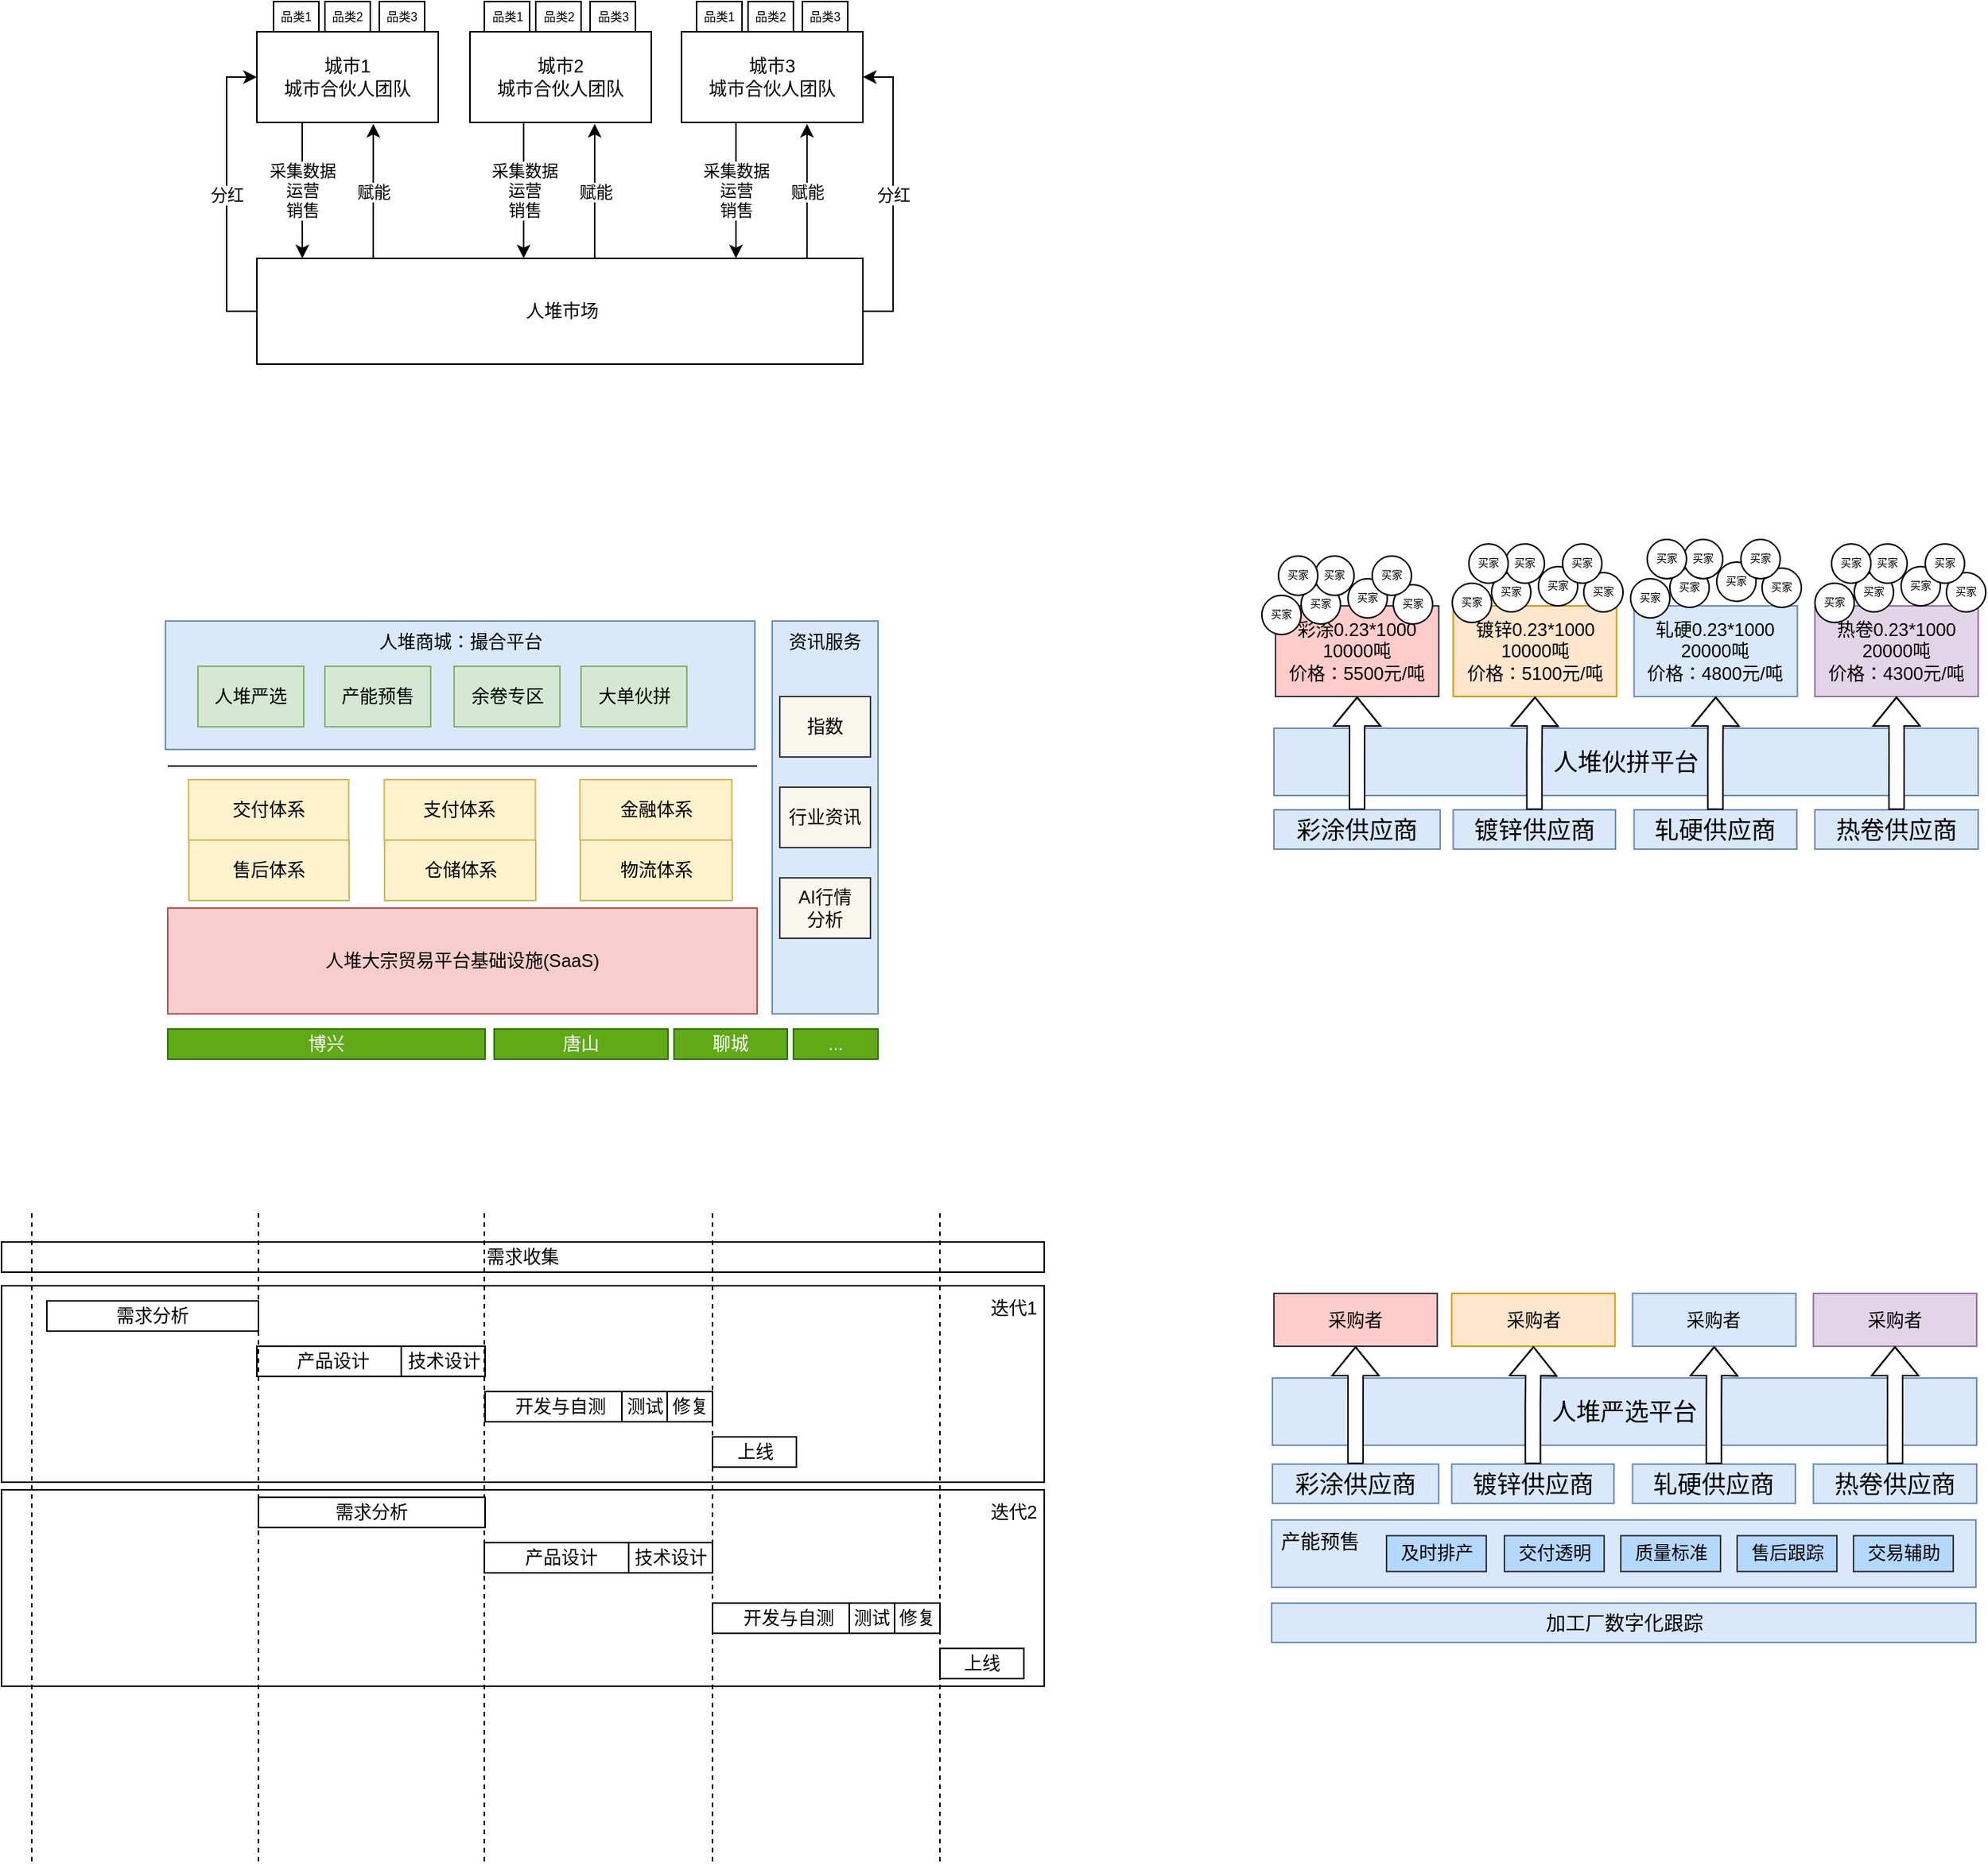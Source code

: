 <mxfile version="22.1.4" type="github">
  <diagram name="第 1 页" id="o3PVMyQYU3f04DB7Cl9n">
    <mxGraphModel dx="586" dy="386" grid="0" gridSize="10" guides="1" tooltips="1" connect="1" arrows="1" fold="1" page="1" pageScale="1" pageWidth="827" pageHeight="1169" math="0" shadow="0">
      <root>
        <mxCell id="0" />
        <mxCell id="1" parent="0" />
        <mxCell id="vTWUh_w_JrEUObplxuor-55" value="" style="group" parent="1" vertex="1" connectable="0">
          <mxGeometry x="30" y="1055" width="700" height="130" as="geometry" />
        </mxCell>
        <mxCell id="vTWUh_w_JrEUObplxuor-56" value="" style="rounded=0;whiteSpace=wrap;html=1;shadow=0;" parent="vTWUh_w_JrEUObplxuor-55" vertex="1">
          <mxGeometry width="690" height="130" as="geometry" />
        </mxCell>
        <mxCell id="vTWUh_w_JrEUObplxuor-57" value="迭代2" style="text;html=1;strokeColor=none;fillColor=none;align=center;verticalAlign=middle;whiteSpace=wrap;rounded=0;" parent="vTWUh_w_JrEUObplxuor-55" vertex="1">
          <mxGeometry x="640" width="60" height="30" as="geometry" />
        </mxCell>
        <mxCell id="vTWUh_w_JrEUObplxuor-50" value="" style="group" parent="1" vertex="1" connectable="0">
          <mxGeometry x="30" y="920" width="700" height="130" as="geometry" />
        </mxCell>
        <mxCell id="vTWUh_w_JrEUObplxuor-48" value="" style="rounded=0;whiteSpace=wrap;html=1;shadow=0;" parent="vTWUh_w_JrEUObplxuor-50" vertex="1">
          <mxGeometry width="690" height="130" as="geometry" />
        </mxCell>
        <mxCell id="vTWUh_w_JrEUObplxuor-49" value="迭代1" style="text;html=1;strokeColor=none;fillColor=none;align=center;verticalAlign=middle;whiteSpace=wrap;rounded=0;" parent="vTWUh_w_JrEUObplxuor-50" vertex="1">
          <mxGeometry x="640" width="60" height="30" as="geometry" />
        </mxCell>
        <mxCell id="vTWUh_w_JrEUObplxuor-17" value="人堆商城：撮合平台" style="rounded=0;whiteSpace=wrap;html=1;verticalAlign=top;fillColor=#dae8fc;strokeColor=#6c8ebf;" parent="1" vertex="1">
          <mxGeometry x="138.5" y="480" width="390" height="85" as="geometry" />
        </mxCell>
        <mxCell id="vW-7oB2XDiz9553LDADk-12" value="分红" style="edgeStyle=orthogonalEdgeStyle;rounded=0;orthogonalLoop=1;jettySize=auto;html=1;exitX=1;exitY=0.5;exitDx=0;exitDy=0;entryX=1;entryY=0.5;entryDx=0;entryDy=0;" parent="1" source="vW-7oB2XDiz9553LDADk-1" target="vW-7oB2XDiz9553LDADk-4" edge="1">
          <mxGeometry relative="1" as="geometry" />
        </mxCell>
        <mxCell id="vW-7oB2XDiz9553LDADk-13" value="分红" style="edgeStyle=orthogonalEdgeStyle;rounded=0;orthogonalLoop=1;jettySize=auto;html=1;exitX=0;exitY=0.5;exitDx=0;exitDy=0;entryX=0;entryY=0.5;entryDx=0;entryDy=0;" parent="1" source="vW-7oB2XDiz9553LDADk-1" target="vW-7oB2XDiz9553LDADk-2" edge="1">
          <mxGeometry relative="1" as="geometry" />
        </mxCell>
        <mxCell id="vW-7oB2XDiz9553LDADk-1" value="&amp;nbsp;人堆市场" style="rounded=0;whiteSpace=wrap;html=1;" parent="1" vertex="1">
          <mxGeometry x="199" y="240" width="401" height="70" as="geometry" />
        </mxCell>
        <mxCell id="vW-7oB2XDiz9553LDADk-2" value="城市1&lt;br&gt;城市合伙人团队" style="rounded=0;whiteSpace=wrap;html=1;" parent="1" vertex="1">
          <mxGeometry x="199" y="90" width="120" height="60" as="geometry" />
        </mxCell>
        <mxCell id="vW-7oB2XDiz9553LDADk-3" value="城市2&lt;br&gt;城市合伙人团队" style="rounded=0;whiteSpace=wrap;html=1;" parent="1" vertex="1">
          <mxGeometry x="340" y="90" width="120" height="60" as="geometry" />
        </mxCell>
        <mxCell id="vW-7oB2XDiz9553LDADk-4" value="城市3&lt;br&gt;城市合伙人团队" style="rounded=0;whiteSpace=wrap;html=1;" parent="1" vertex="1">
          <mxGeometry x="480" y="90" width="120" height="60" as="geometry" />
        </mxCell>
        <mxCell id="vW-7oB2XDiz9553LDADk-5" value="采集数据&lt;br&gt;运营&lt;br&gt;销售" style="edgeStyle=orthogonalEdgeStyle;rounded=0;orthogonalLoop=1;jettySize=auto;html=1;exitX=0.25;exitY=1;exitDx=0;exitDy=0;entryX=0.075;entryY=0;entryDx=0;entryDy=0;entryPerimeter=0;" parent="1" source="vW-7oB2XDiz9553LDADk-2" target="vW-7oB2XDiz9553LDADk-1" edge="1">
          <mxGeometry relative="1" as="geometry" />
        </mxCell>
        <mxCell id="vW-7oB2XDiz9553LDADk-7" value="赋能" style="edgeStyle=orthogonalEdgeStyle;rounded=0;orthogonalLoop=1;jettySize=auto;html=1;exitX=0.192;exitY=0;exitDx=0;exitDy=0;entryX=0.642;entryY=1.017;entryDx=0;entryDy=0;entryPerimeter=0;exitPerimeter=0;" parent="1" source="vW-7oB2XDiz9553LDADk-1" target="vW-7oB2XDiz9553LDADk-2" edge="1">
          <mxGeometry relative="1" as="geometry" />
        </mxCell>
        <mxCell id="vW-7oB2XDiz9553LDADk-8" value="赋能" style="edgeStyle=orthogonalEdgeStyle;rounded=0;orthogonalLoop=1;jettySize=auto;html=1;exitX=0.192;exitY=0;exitDx=0;exitDy=0;entryX=0.642;entryY=1.017;entryDx=0;entryDy=0;entryPerimeter=0;exitPerimeter=0;" parent="1" edge="1">
          <mxGeometry relative="1" as="geometry">
            <mxPoint x="422.5" y="240" as="sourcePoint" />
            <mxPoint x="422.5" y="151" as="targetPoint" />
          </mxGeometry>
        </mxCell>
        <mxCell id="vW-7oB2XDiz9553LDADk-9" value="采集数据&lt;br&gt;运营&lt;br&gt;销售" style="edgeStyle=orthogonalEdgeStyle;rounded=0;orthogonalLoop=1;jettySize=auto;html=1;exitX=0.25;exitY=1;exitDx=0;exitDy=0;entryX=0.075;entryY=0;entryDx=0;entryDy=0;entryPerimeter=0;" parent="1" edge="1">
          <mxGeometry relative="1" as="geometry">
            <mxPoint x="375.5" y="150" as="sourcePoint" />
            <mxPoint x="375.5" y="240" as="targetPoint" />
          </mxGeometry>
        </mxCell>
        <mxCell id="vW-7oB2XDiz9553LDADk-10" value="赋能" style="edgeStyle=orthogonalEdgeStyle;rounded=0;orthogonalLoop=1;jettySize=auto;html=1;exitX=0.192;exitY=0;exitDx=0;exitDy=0;entryX=0.642;entryY=1.017;entryDx=0;entryDy=0;entryPerimeter=0;exitPerimeter=0;" parent="1" edge="1">
          <mxGeometry relative="1" as="geometry">
            <mxPoint x="563" y="240" as="sourcePoint" />
            <mxPoint x="563" y="151" as="targetPoint" />
          </mxGeometry>
        </mxCell>
        <mxCell id="vW-7oB2XDiz9553LDADk-11" value="采集数据&lt;br&gt;运营&lt;br&gt;销售" style="edgeStyle=orthogonalEdgeStyle;rounded=0;orthogonalLoop=1;jettySize=auto;html=1;exitX=0.25;exitY=1;exitDx=0;exitDy=0;entryX=0.075;entryY=0;entryDx=0;entryDy=0;entryPerimeter=0;" parent="1" edge="1">
          <mxGeometry relative="1" as="geometry">
            <mxPoint x="516" y="150" as="sourcePoint" />
            <mxPoint x="516" y="240" as="targetPoint" />
          </mxGeometry>
        </mxCell>
        <mxCell id="vW-7oB2XDiz9553LDADk-14" value="品类1" style="rounded=0;whiteSpace=wrap;html=1;fontSize=8;" parent="1" vertex="1">
          <mxGeometry x="210" y="70" width="30" height="20" as="geometry" />
        </mxCell>
        <mxCell id="vW-7oB2XDiz9553LDADk-15" value="品类2" style="rounded=0;whiteSpace=wrap;html=1;fontSize=8;" parent="1" vertex="1">
          <mxGeometry x="244" y="70" width="30" height="20" as="geometry" />
        </mxCell>
        <mxCell id="vW-7oB2XDiz9553LDADk-16" value="品类3" style="rounded=0;whiteSpace=wrap;html=1;fontSize=8;" parent="1" vertex="1">
          <mxGeometry x="280" y="70" width="30" height="20" as="geometry" />
        </mxCell>
        <mxCell id="vW-7oB2XDiz9553LDADk-17" value="品类1" style="rounded=0;whiteSpace=wrap;html=1;fontSize=8;" parent="1" vertex="1">
          <mxGeometry x="349.5" y="70" width="30" height="20" as="geometry" />
        </mxCell>
        <mxCell id="vW-7oB2XDiz9553LDADk-18" value="品类2" style="rounded=0;whiteSpace=wrap;html=1;fontSize=8;" parent="1" vertex="1">
          <mxGeometry x="383.5" y="70" width="30" height="20" as="geometry" />
        </mxCell>
        <mxCell id="vW-7oB2XDiz9553LDADk-19" value="品类3" style="rounded=0;whiteSpace=wrap;html=1;fontSize=8;" parent="1" vertex="1">
          <mxGeometry x="419.5" y="70" width="30" height="20" as="geometry" />
        </mxCell>
        <mxCell id="vW-7oB2XDiz9553LDADk-20" value="品类1" style="rounded=0;whiteSpace=wrap;html=1;fontSize=8;" parent="1" vertex="1">
          <mxGeometry x="490" y="70" width="30" height="20" as="geometry" />
        </mxCell>
        <mxCell id="vW-7oB2XDiz9553LDADk-21" value="品类2" style="rounded=0;whiteSpace=wrap;html=1;fontSize=8;" parent="1" vertex="1">
          <mxGeometry x="524" y="70" width="30" height="20" as="geometry" />
        </mxCell>
        <mxCell id="vW-7oB2XDiz9553LDADk-22" value="品类3" style="rounded=0;whiteSpace=wrap;html=1;fontSize=8;" parent="1" vertex="1">
          <mxGeometry x="560" y="70" width="30" height="20" as="geometry" />
        </mxCell>
        <mxCell id="vTWUh_w_JrEUObplxuor-2" value="人堆大宗贸易平台基础设施(SaaS)" style="rounded=0;whiteSpace=wrap;html=1;fillColor=#f8cecc;strokeColor=#b85450;" parent="1" vertex="1">
          <mxGeometry x="140" y="670" width="390" height="70" as="geometry" />
        </mxCell>
        <mxCell id="vTWUh_w_JrEUObplxuor-3" value="售后体系" style="rounded=0;whiteSpace=wrap;html=1;fillColor=#fff2cc;strokeColor=#d6b656;" parent="1" vertex="1">
          <mxGeometry x="154" y="625" width="106" height="40" as="geometry" />
        </mxCell>
        <mxCell id="vTWUh_w_JrEUObplxuor-5" value="仓储体系" style="rounded=0;whiteSpace=wrap;html=1;fillColor=#fff2cc;strokeColor=#d6b656;" parent="1" vertex="1">
          <mxGeometry x="283.5" y="625" width="100" height="40" as="geometry" />
        </mxCell>
        <mxCell id="vTWUh_w_JrEUObplxuor-6" value="物流体系" style="rounded=0;whiteSpace=wrap;html=1;fillColor=#fff2cc;strokeColor=#d6b656;" parent="1" vertex="1">
          <mxGeometry x="413" y="625" width="100.5" height="40" as="geometry" />
        </mxCell>
        <mxCell id="vTWUh_w_JrEUObplxuor-7" value="交付体系" style="rounded=0;whiteSpace=wrap;html=1;fillColor=#fff2cc;strokeColor=#d6b656;" parent="1" vertex="1">
          <mxGeometry x="153.75" y="585" width="106" height="40" as="geometry" />
        </mxCell>
        <mxCell id="vTWUh_w_JrEUObplxuor-8" value="支付体系" style="rounded=0;whiteSpace=wrap;html=1;fillColor=#fff2cc;strokeColor=#d6b656;" parent="1" vertex="1">
          <mxGeometry x="283.25" y="585" width="100" height="40" as="geometry" />
        </mxCell>
        <mxCell id="vTWUh_w_JrEUObplxuor-9" value="金融体系" style="rounded=0;whiteSpace=wrap;html=1;fillColor=#fff2cc;strokeColor=#d6b656;" parent="1" vertex="1">
          <mxGeometry x="412.75" y="585" width="100.5" height="40" as="geometry" />
        </mxCell>
        <mxCell id="vTWUh_w_JrEUObplxuor-10" value="" style="endArrow=none;html=1;rounded=0;" parent="1" edge="1">
          <mxGeometry width="50" height="50" relative="1" as="geometry">
            <mxPoint x="140" y="576" as="sourcePoint" />
            <mxPoint x="530" y="576" as="targetPoint" />
          </mxGeometry>
        </mxCell>
        <mxCell id="vTWUh_w_JrEUObplxuor-13" value="人堆严选" style="rounded=0;whiteSpace=wrap;html=1;fillColor=#d5e8d4;strokeColor=#82b366;" parent="1" vertex="1">
          <mxGeometry x="160" y="510" width="70" height="40" as="geometry" />
        </mxCell>
        <mxCell id="vTWUh_w_JrEUObplxuor-14" value="产能预售" style="rounded=0;whiteSpace=wrap;html=1;fillColor=#d5e8d4;strokeColor=#82b366;" parent="1" vertex="1">
          <mxGeometry x="244" y="510" width="70" height="40" as="geometry" />
        </mxCell>
        <mxCell id="vTWUh_w_JrEUObplxuor-15" value="余卷专区" style="rounded=0;whiteSpace=wrap;html=1;fillColor=#d5e8d4;strokeColor=#82b366;" parent="1" vertex="1">
          <mxGeometry x="329.5" y="510" width="70" height="40" as="geometry" />
        </mxCell>
        <mxCell id="vTWUh_w_JrEUObplxuor-16" value="大单伙拼" style="rounded=0;whiteSpace=wrap;html=1;fillColor=#d5e8d4;strokeColor=#82b366;" parent="1" vertex="1">
          <mxGeometry x="413.5" y="510" width="70" height="40" as="geometry" />
        </mxCell>
        <mxCell id="vTWUh_w_JrEUObplxuor-18" value="资讯服务" style="rounded=0;whiteSpace=wrap;html=1;verticalAlign=top;fillColor=#dae8fc;strokeColor=#6c8ebf;" parent="1" vertex="1">
          <mxGeometry x="540" y="480" width="70" height="260" as="geometry" />
        </mxCell>
        <mxCell id="vTWUh_w_JrEUObplxuor-19" value="指数" style="rounded=0;whiteSpace=wrap;html=1;fillColor=#f9f7ed;strokeColor=#36393d;" parent="1" vertex="1">
          <mxGeometry x="545" y="530" width="60" height="40" as="geometry" />
        </mxCell>
        <mxCell id="vTWUh_w_JrEUObplxuor-20" value="行业资讯" style="rounded=0;whiteSpace=wrap;html=1;fillColor=#f9f7ed;strokeColor=#36393d;" parent="1" vertex="1">
          <mxGeometry x="545" y="590" width="60" height="40" as="geometry" />
        </mxCell>
        <mxCell id="vTWUh_w_JrEUObplxuor-21" value="AI行情&lt;br&gt;分析" style="rounded=0;whiteSpace=wrap;html=1;fillColor=#f9f7ed;strokeColor=#36393d;" parent="1" vertex="1">
          <mxGeometry x="545" y="650" width="60" height="40" as="geometry" />
        </mxCell>
        <mxCell id="vTWUh_w_JrEUObplxuor-22" value="需求收集" style="rounded=0;whiteSpace=wrap;html=1;" parent="1" vertex="1">
          <mxGeometry x="30" y="891" width="690" height="20" as="geometry" />
        </mxCell>
        <mxCell id="vTWUh_w_JrEUObplxuor-23" value="需求分析" style="rounded=0;whiteSpace=wrap;html=1;" parent="1" vertex="1">
          <mxGeometry x="60" y="930" width="140" height="20" as="geometry" />
        </mxCell>
        <mxCell id="vTWUh_w_JrEUObplxuor-24" value="产品设计" style="rounded=0;whiteSpace=wrap;html=1;" parent="1" vertex="1">
          <mxGeometry x="199" y="960" width="101" height="20" as="geometry" />
        </mxCell>
        <mxCell id="vTWUh_w_JrEUObplxuor-25" value="技术设计" style="rounded=0;whiteSpace=wrap;html=1;" parent="1" vertex="1">
          <mxGeometry x="294.5" y="960" width="55.5" height="20" as="geometry" />
        </mxCell>
        <mxCell id="vTWUh_w_JrEUObplxuor-27" value="开发与自测" style="rounded=0;whiteSpace=wrap;html=1;" parent="1" vertex="1">
          <mxGeometry x="350" y="990" width="100" height="20" as="geometry" />
        </mxCell>
        <mxCell id="vTWUh_w_JrEUObplxuor-28" value="测试" style="rounded=0;whiteSpace=wrap;html=1;" parent="1" vertex="1">
          <mxGeometry x="440.5" y="990" width="30" height="20" as="geometry" />
        </mxCell>
        <mxCell id="vTWUh_w_JrEUObplxuor-29" value="修复" style="rounded=0;whiteSpace=wrap;html=1;" parent="1" vertex="1">
          <mxGeometry x="470.5" y="990" width="30" height="20" as="geometry" />
        </mxCell>
        <mxCell id="vTWUh_w_JrEUObplxuor-30" value="上线" style="rounded=0;whiteSpace=wrap;html=1;" parent="1" vertex="1">
          <mxGeometry x="500.5" y="1020" width="55.5" height="20" as="geometry" />
        </mxCell>
        <mxCell id="vTWUh_w_JrEUObplxuor-32" value="" style="endArrow=none;dashed=1;html=1;rounded=0;" parent="1" edge="1">
          <mxGeometry width="50" height="50" relative="1" as="geometry">
            <mxPoint x="50" y="1301.01" as="sourcePoint" />
            <mxPoint x="50" y="870" as="targetPoint" />
          </mxGeometry>
        </mxCell>
        <mxCell id="vTWUh_w_JrEUObplxuor-33" value="" style="endArrow=none;dashed=1;html=1;rounded=0;" parent="1" edge="1">
          <mxGeometry width="50" height="50" relative="1" as="geometry">
            <mxPoint x="200" y="1301.01" as="sourcePoint" />
            <mxPoint x="200" y="870" as="targetPoint" />
          </mxGeometry>
        </mxCell>
        <mxCell id="vTWUh_w_JrEUObplxuor-34" value="" style="endArrow=none;dashed=1;html=1;rounded=0;" parent="1" edge="1">
          <mxGeometry width="50" height="50" relative="1" as="geometry">
            <mxPoint x="349.5" y="1301.01" as="sourcePoint" />
            <mxPoint x="349.5" y="870" as="targetPoint" />
          </mxGeometry>
        </mxCell>
        <mxCell id="vTWUh_w_JrEUObplxuor-35" value="" style="endArrow=none;dashed=1;html=1;rounded=0;" parent="1" edge="1">
          <mxGeometry width="50" height="50" relative="1" as="geometry">
            <mxPoint x="500.5" y="1301.01" as="sourcePoint" />
            <mxPoint x="500.5" y="870" as="targetPoint" />
          </mxGeometry>
        </mxCell>
        <mxCell id="vTWUh_w_JrEUObplxuor-37" value="" style="endArrow=none;dashed=1;html=1;rounded=0;" parent="1" edge="1">
          <mxGeometry width="50" height="50" relative="1" as="geometry">
            <mxPoint x="651" y="1301.01" as="sourcePoint" />
            <mxPoint x="651" y="870" as="targetPoint" />
          </mxGeometry>
        </mxCell>
        <mxCell id="vTWUh_w_JrEUObplxuor-38" value="需求分析" style="rounded=0;whiteSpace=wrap;html=1;" parent="1" vertex="1">
          <mxGeometry x="200" y="1060" width="150" height="20" as="geometry" />
        </mxCell>
        <mxCell id="vTWUh_w_JrEUObplxuor-39" value="产品设计" style="rounded=0;whiteSpace=wrap;html=1;" parent="1" vertex="1">
          <mxGeometry x="349.5" y="1090" width="101" height="20" as="geometry" />
        </mxCell>
        <mxCell id="vTWUh_w_JrEUObplxuor-40" value="技术设计" style="rounded=0;whiteSpace=wrap;html=1;" parent="1" vertex="1">
          <mxGeometry x="445" y="1090" width="55.5" height="20" as="geometry" />
        </mxCell>
        <mxCell id="vTWUh_w_JrEUObplxuor-43" value="开发与自测" style="rounded=0;whiteSpace=wrap;html=1;" parent="1" vertex="1">
          <mxGeometry x="500.5" y="1130" width="100" height="20" as="geometry" />
        </mxCell>
        <mxCell id="vTWUh_w_JrEUObplxuor-44" value="测试" style="rounded=0;whiteSpace=wrap;html=1;" parent="1" vertex="1">
          <mxGeometry x="591" y="1130" width="30" height="20" as="geometry" />
        </mxCell>
        <mxCell id="vTWUh_w_JrEUObplxuor-45" value="修复" style="rounded=0;whiteSpace=wrap;html=1;" parent="1" vertex="1">
          <mxGeometry x="621" y="1130" width="30" height="20" as="geometry" />
        </mxCell>
        <mxCell id="vTWUh_w_JrEUObplxuor-46" value="上线" style="rounded=0;whiteSpace=wrap;html=1;" parent="1" vertex="1">
          <mxGeometry x="651" y="1160" width="55.5" height="20" as="geometry" />
        </mxCell>
        <mxCell id="Pczg0g6Z7x-HMyvvta3b-1" value="博兴" style="rounded=0;whiteSpace=wrap;html=1;fillColor=#60a917;strokeColor=#2D7600;fontColor=#ffffff;" vertex="1" parent="1">
          <mxGeometry x="140" y="750" width="210" height="20" as="geometry" />
        </mxCell>
        <mxCell id="Pczg0g6Z7x-HMyvvta3b-2" value="唐山" style="rounded=0;whiteSpace=wrap;html=1;fillColor=#60a917;strokeColor=#2D7600;fontColor=#ffffff;" vertex="1" parent="1">
          <mxGeometry x="356" y="750" width="115" height="20" as="geometry" />
        </mxCell>
        <mxCell id="Pczg0g6Z7x-HMyvvta3b-3" value="聊城" style="rounded=0;whiteSpace=wrap;html=1;fillColor=#60a917;strokeColor=#2D7600;fontColor=#ffffff;" vertex="1" parent="1">
          <mxGeometry x="475" y="750" width="75" height="20" as="geometry" />
        </mxCell>
        <mxCell id="Pczg0g6Z7x-HMyvvta3b-4" value="..." style="rounded=0;whiteSpace=wrap;html=1;fillColor=#60a917;strokeColor=#2D7600;fontColor=#ffffff;" vertex="1" parent="1">
          <mxGeometry x="554" y="750" width="56" height="20" as="geometry" />
        </mxCell>
        <mxCell id="Pczg0g6Z7x-HMyvvta3b-69" value="" style="group" vertex="1" connectable="0" parent="1">
          <mxGeometry x="864" y="426" width="479" height="205" as="geometry" />
        </mxCell>
        <mxCell id="Pczg0g6Z7x-HMyvvta3b-5" value="人堆伙拼平台" style="rounded=0;whiteSpace=wrap;html=1;verticalAlign=middle;fillColor=#dae8fc;strokeColor=#6c8ebf;fontSize=16;" vertex="1" parent="Pczg0g6Z7x-HMyvvta3b-69">
          <mxGeometry x="8" y="125" width="466" height="44.5" as="geometry" />
        </mxCell>
        <mxCell id="Pczg0g6Z7x-HMyvvta3b-10" value="" style="group" vertex="1" connectable="0" parent="Pczg0g6Z7x-HMyvvta3b-69">
          <mxGeometry x="8" y="179" width="467" height="26" as="geometry" />
        </mxCell>
        <mxCell id="Pczg0g6Z7x-HMyvvta3b-6" value="彩涂供应商" style="rounded=0;whiteSpace=wrap;html=1;verticalAlign=middle;fillColor=#dae8fc;strokeColor=#6c8ebf;fontSize=16;" vertex="1" parent="Pczg0g6Z7x-HMyvvta3b-10">
          <mxGeometry width="110" height="26" as="geometry" />
        </mxCell>
        <mxCell id="Pczg0g6Z7x-HMyvvta3b-7" value="镀锌供应商" style="rounded=0;whiteSpace=wrap;html=1;verticalAlign=middle;fillColor=#dae8fc;strokeColor=#6c8ebf;fontSize=16;" vertex="1" parent="Pczg0g6Z7x-HMyvvta3b-10">
          <mxGeometry x="118.66" width="107.34" height="26" as="geometry" />
        </mxCell>
        <mxCell id="Pczg0g6Z7x-HMyvvta3b-8" value="轧硬供应商" style="rounded=0;whiteSpace=wrap;html=1;verticalAlign=middle;fillColor=#dae8fc;strokeColor=#6c8ebf;fontSize=16;" vertex="1" parent="Pczg0g6Z7x-HMyvvta3b-10">
          <mxGeometry x="238.29" width="107.71" height="26" as="geometry" />
        </mxCell>
        <mxCell id="Pczg0g6Z7x-HMyvvta3b-9" value="热卷供应商" style="rounded=0;whiteSpace=wrap;html=1;verticalAlign=middle;fillColor=#dae8fc;strokeColor=#6c8ebf;fontSize=16;" vertex="1" parent="Pczg0g6Z7x-HMyvvta3b-10">
          <mxGeometry x="357.92" width="108.08" height="26" as="geometry" />
        </mxCell>
        <mxCell id="Pczg0g6Z7x-HMyvvta3b-16" value="" style="group" vertex="1" connectable="0" parent="Pczg0g6Z7x-HMyvvta3b-69">
          <mxGeometry x="9" y="44" width="465" height="60" as="geometry" />
        </mxCell>
        <mxCell id="Pczg0g6Z7x-HMyvvta3b-11" value="镀锌0.23*1000&lt;br&gt;10000吨&lt;br&gt;价格：5100元/吨" style="rounded=0;whiteSpace=wrap;html=1;fillColor=#ffe6cc;strokeColor=#d79b00;" vertex="1" parent="Pczg0g6Z7x-HMyvvta3b-16">
          <mxGeometry x="117.662" width="108.077" height="60" as="geometry" />
        </mxCell>
        <mxCell id="Pczg0g6Z7x-HMyvvta3b-12" value="轧硬0.23*1000&lt;br&gt;20000吨&lt;br&gt;价格：4800元/吨" style="rounded=0;whiteSpace=wrap;html=1;fillColor=#dae8fc;strokeColor=#6c8ebf;" vertex="1" parent="Pczg0g6Z7x-HMyvvta3b-16">
          <mxGeometry x="237.292" width="108.077" height="60" as="geometry" />
        </mxCell>
        <mxCell id="Pczg0g6Z7x-HMyvvta3b-13" value="热卷0.23*1000&lt;br&gt;20000吨&lt;br&gt;价格：4300元/吨" style="rounded=0;whiteSpace=wrap;html=1;fillColor=#e1d5e7;strokeColor=#9673a6;" vertex="1" parent="Pczg0g6Z7x-HMyvvta3b-16">
          <mxGeometry x="356.923" width="108.077" height="60" as="geometry" />
        </mxCell>
        <mxCell id="Pczg0g6Z7x-HMyvvta3b-15" value="彩涂0.23*1000&lt;br&gt;10000吨&lt;br&gt;价格：5500元/吨" style="rounded=0;whiteSpace=wrap;html=1;fillColor=#ffcccc;strokeColor=#36393d;" vertex="1" parent="Pczg0g6Z7x-HMyvvta3b-16">
          <mxGeometry width="108.077" height="60" as="geometry" />
        </mxCell>
        <mxCell id="Pczg0g6Z7x-HMyvvta3b-17" style="edgeStyle=orthogonalEdgeStyle;rounded=1;orthogonalLoop=1;jettySize=auto;html=1;exitX=0.5;exitY=0;exitDx=0;exitDy=0;shape=flexArrow;fillColor=default;" edge="1" parent="Pczg0g6Z7x-HMyvvta3b-69" source="Pczg0g6Z7x-HMyvvta3b-6" target="Pczg0g6Z7x-HMyvvta3b-15">
          <mxGeometry relative="1" as="geometry" />
        </mxCell>
        <mxCell id="Pczg0g6Z7x-HMyvvta3b-18" style="edgeStyle=orthogonalEdgeStyle;rounded=0;orthogonalLoop=1;jettySize=auto;html=1;exitX=0.5;exitY=0;exitDx=0;exitDy=0;shape=flexArrow;fillColor=default;" edge="1" parent="Pczg0g6Z7x-HMyvvta3b-69" source="Pczg0g6Z7x-HMyvvta3b-7" target="Pczg0g6Z7x-HMyvvta3b-11">
          <mxGeometry relative="1" as="geometry" />
        </mxCell>
        <mxCell id="Pczg0g6Z7x-HMyvvta3b-19" style="edgeStyle=orthogonalEdgeStyle;rounded=0;orthogonalLoop=1;jettySize=auto;html=1;exitX=0.5;exitY=0;exitDx=0;exitDy=0;shape=flexArrow;fillColor=default;" edge="1" parent="Pczg0g6Z7x-HMyvvta3b-69" source="Pczg0g6Z7x-HMyvvta3b-8" target="Pczg0g6Z7x-HMyvvta3b-12">
          <mxGeometry relative="1" as="geometry" />
        </mxCell>
        <mxCell id="Pczg0g6Z7x-HMyvvta3b-20" style="edgeStyle=orthogonalEdgeStyle;rounded=0;orthogonalLoop=1;jettySize=auto;html=1;exitX=0.5;exitY=0;exitDx=0;exitDy=0;shape=flexArrow;fillColor=default;" edge="1" parent="Pczg0g6Z7x-HMyvvta3b-69" source="Pczg0g6Z7x-HMyvvta3b-9" target="Pczg0g6Z7x-HMyvvta3b-13">
          <mxGeometry relative="1" as="geometry" />
        </mxCell>
        <mxCell id="Pczg0g6Z7x-HMyvvta3b-28" value="" style="group" vertex="1" connectable="0" parent="Pczg0g6Z7x-HMyvvta3b-69">
          <mxGeometry y="11" width="113" height="52" as="geometry" />
        </mxCell>
        <mxCell id="Pczg0g6Z7x-HMyvvta3b-21" value="买家" style="ellipse;whiteSpace=wrap;html=1;aspect=fixed;fontSize=7;" vertex="1" parent="Pczg0g6Z7x-HMyvvta3b-28">
          <mxGeometry y="26" width="26" height="26" as="geometry" />
        </mxCell>
        <mxCell id="Pczg0g6Z7x-HMyvvta3b-23" value="买家" style="ellipse;whiteSpace=wrap;html=1;aspect=fixed;fontSize=7;" vertex="1" parent="Pczg0g6Z7x-HMyvvta3b-28">
          <mxGeometry x="26" y="19" width="26" height="26" as="geometry" />
        </mxCell>
        <mxCell id="Pczg0g6Z7x-HMyvvta3b-24" value="买家" style="ellipse;whiteSpace=wrap;html=1;aspect=fixed;fontSize=7;" vertex="1" parent="Pczg0g6Z7x-HMyvvta3b-28">
          <mxGeometry x="57" y="15" width="26" height="26" as="geometry" />
        </mxCell>
        <mxCell id="Pczg0g6Z7x-HMyvvta3b-25" value="买家" style="ellipse;whiteSpace=wrap;html=1;aspect=fixed;fontSize=7;" vertex="1" parent="Pczg0g6Z7x-HMyvvta3b-28">
          <mxGeometry x="35" width="26" height="26" as="geometry" />
        </mxCell>
        <mxCell id="Pczg0g6Z7x-HMyvvta3b-26" value="买家" style="ellipse;whiteSpace=wrap;html=1;aspect=fixed;fontSize=7;" vertex="1" parent="Pczg0g6Z7x-HMyvvta3b-28">
          <mxGeometry x="11" width="26" height="26" as="geometry" />
        </mxCell>
        <mxCell id="Pczg0g6Z7x-HMyvvta3b-22" value="买家" style="ellipse;whiteSpace=wrap;html=1;aspect=fixed;fontSize=7;" vertex="1" parent="Pczg0g6Z7x-HMyvvta3b-28">
          <mxGeometry x="87" y="19" width="26" height="26" as="geometry" />
        </mxCell>
        <mxCell id="Pczg0g6Z7x-HMyvvta3b-27" value="买家" style="ellipse;whiteSpace=wrap;html=1;aspect=fixed;fontSize=7;" vertex="1" parent="Pczg0g6Z7x-HMyvvta3b-28">
          <mxGeometry x="73" width="26" height="26" as="geometry" />
        </mxCell>
        <mxCell id="Pczg0g6Z7x-HMyvvta3b-45" value="" style="group" vertex="1" connectable="0" parent="Pczg0g6Z7x-HMyvvta3b-69">
          <mxGeometry x="126" y="3" width="113" height="52" as="geometry" />
        </mxCell>
        <mxCell id="Pczg0g6Z7x-HMyvvta3b-46" value="买家" style="ellipse;whiteSpace=wrap;html=1;aspect=fixed;fontSize=7;" vertex="1" parent="Pczg0g6Z7x-HMyvvta3b-45">
          <mxGeometry y="26" width="26" height="26" as="geometry" />
        </mxCell>
        <mxCell id="Pczg0g6Z7x-HMyvvta3b-47" value="买家" style="ellipse;whiteSpace=wrap;html=1;aspect=fixed;fontSize=7;" vertex="1" parent="Pczg0g6Z7x-HMyvvta3b-45">
          <mxGeometry x="26" y="19" width="26" height="26" as="geometry" />
        </mxCell>
        <mxCell id="Pczg0g6Z7x-HMyvvta3b-48" value="买家" style="ellipse;whiteSpace=wrap;html=1;aspect=fixed;fontSize=7;" vertex="1" parent="Pczg0g6Z7x-HMyvvta3b-45">
          <mxGeometry x="57" y="15" width="26" height="26" as="geometry" />
        </mxCell>
        <mxCell id="Pczg0g6Z7x-HMyvvta3b-49" value="买家" style="ellipse;whiteSpace=wrap;html=1;aspect=fixed;fontSize=7;" vertex="1" parent="Pczg0g6Z7x-HMyvvta3b-45">
          <mxGeometry x="35" width="26" height="26" as="geometry" />
        </mxCell>
        <mxCell id="Pczg0g6Z7x-HMyvvta3b-50" value="买家" style="ellipse;whiteSpace=wrap;html=1;aspect=fixed;fontSize=7;" vertex="1" parent="Pczg0g6Z7x-HMyvvta3b-45">
          <mxGeometry x="11" width="26" height="26" as="geometry" />
        </mxCell>
        <mxCell id="Pczg0g6Z7x-HMyvvta3b-51" value="买家" style="ellipse;whiteSpace=wrap;html=1;aspect=fixed;fontSize=7;" vertex="1" parent="Pczg0g6Z7x-HMyvvta3b-45">
          <mxGeometry x="87" y="19" width="26" height="26" as="geometry" />
        </mxCell>
        <mxCell id="Pczg0g6Z7x-HMyvvta3b-52" value="买家" style="ellipse;whiteSpace=wrap;html=1;aspect=fixed;fontSize=7;" vertex="1" parent="Pczg0g6Z7x-HMyvvta3b-45">
          <mxGeometry x="73" width="26" height="26" as="geometry" />
        </mxCell>
        <mxCell id="Pczg0g6Z7x-HMyvvta3b-53" value="" style="group" vertex="1" connectable="0" parent="Pczg0g6Z7x-HMyvvta3b-69">
          <mxGeometry x="244" width="113" height="52" as="geometry" />
        </mxCell>
        <mxCell id="Pczg0g6Z7x-HMyvvta3b-54" value="买家" style="ellipse;whiteSpace=wrap;html=1;aspect=fixed;fontSize=7;" vertex="1" parent="Pczg0g6Z7x-HMyvvta3b-53">
          <mxGeometry y="26" width="26" height="26" as="geometry" />
        </mxCell>
        <mxCell id="Pczg0g6Z7x-HMyvvta3b-55" value="买家" style="ellipse;whiteSpace=wrap;html=1;aspect=fixed;fontSize=7;" vertex="1" parent="Pczg0g6Z7x-HMyvvta3b-53">
          <mxGeometry x="26" y="19" width="26" height="26" as="geometry" />
        </mxCell>
        <mxCell id="Pczg0g6Z7x-HMyvvta3b-56" value="买家" style="ellipse;whiteSpace=wrap;html=1;aspect=fixed;fontSize=7;" vertex="1" parent="Pczg0g6Z7x-HMyvvta3b-53">
          <mxGeometry x="57" y="15" width="26" height="26" as="geometry" />
        </mxCell>
        <mxCell id="Pczg0g6Z7x-HMyvvta3b-57" value="买家" style="ellipse;whiteSpace=wrap;html=1;aspect=fixed;fontSize=7;" vertex="1" parent="Pczg0g6Z7x-HMyvvta3b-53">
          <mxGeometry x="35" width="26" height="26" as="geometry" />
        </mxCell>
        <mxCell id="Pczg0g6Z7x-HMyvvta3b-58" value="买家" style="ellipse;whiteSpace=wrap;html=1;aspect=fixed;fontSize=7;" vertex="1" parent="Pczg0g6Z7x-HMyvvta3b-53">
          <mxGeometry x="11" width="26" height="26" as="geometry" />
        </mxCell>
        <mxCell id="Pczg0g6Z7x-HMyvvta3b-59" value="买家" style="ellipse;whiteSpace=wrap;html=1;aspect=fixed;fontSize=7;" vertex="1" parent="Pczg0g6Z7x-HMyvvta3b-53">
          <mxGeometry x="87" y="19" width="26" height="26" as="geometry" />
        </mxCell>
        <mxCell id="Pczg0g6Z7x-HMyvvta3b-60" value="买家" style="ellipse;whiteSpace=wrap;html=1;aspect=fixed;fontSize=7;" vertex="1" parent="Pczg0g6Z7x-HMyvvta3b-53">
          <mxGeometry x="73" width="26" height="26" as="geometry" />
        </mxCell>
        <mxCell id="Pczg0g6Z7x-HMyvvta3b-61" value="" style="group" vertex="1" connectable="0" parent="Pczg0g6Z7x-HMyvvta3b-69">
          <mxGeometry x="366" y="3" width="113" height="52" as="geometry" />
        </mxCell>
        <mxCell id="Pczg0g6Z7x-HMyvvta3b-62" value="买家" style="ellipse;whiteSpace=wrap;html=1;aspect=fixed;fontSize=7;" vertex="1" parent="Pczg0g6Z7x-HMyvvta3b-61">
          <mxGeometry y="26" width="26" height="26" as="geometry" />
        </mxCell>
        <mxCell id="Pczg0g6Z7x-HMyvvta3b-63" value="买家" style="ellipse;whiteSpace=wrap;html=1;aspect=fixed;fontSize=7;" vertex="1" parent="Pczg0g6Z7x-HMyvvta3b-61">
          <mxGeometry x="26" y="19" width="26" height="26" as="geometry" />
        </mxCell>
        <mxCell id="Pczg0g6Z7x-HMyvvta3b-64" value="买家" style="ellipse;whiteSpace=wrap;html=1;aspect=fixed;fontSize=7;" vertex="1" parent="Pczg0g6Z7x-HMyvvta3b-61">
          <mxGeometry x="57" y="15" width="26" height="26" as="geometry" />
        </mxCell>
        <mxCell id="Pczg0g6Z7x-HMyvvta3b-65" value="买家" style="ellipse;whiteSpace=wrap;html=1;aspect=fixed;fontSize=7;" vertex="1" parent="Pczg0g6Z7x-HMyvvta3b-61">
          <mxGeometry x="35" width="26" height="26" as="geometry" />
        </mxCell>
        <mxCell id="Pczg0g6Z7x-HMyvvta3b-66" value="买家" style="ellipse;whiteSpace=wrap;html=1;aspect=fixed;fontSize=7;" vertex="1" parent="Pczg0g6Z7x-HMyvvta3b-61">
          <mxGeometry x="11" width="26" height="26" as="geometry" />
        </mxCell>
        <mxCell id="Pczg0g6Z7x-HMyvvta3b-67" value="买家" style="ellipse;whiteSpace=wrap;html=1;aspect=fixed;fontSize=7;" vertex="1" parent="Pczg0g6Z7x-HMyvvta3b-61">
          <mxGeometry x="87" y="19" width="26" height="26" as="geometry" />
        </mxCell>
        <mxCell id="Pczg0g6Z7x-HMyvvta3b-68" value="买家" style="ellipse;whiteSpace=wrap;html=1;aspect=fixed;fontSize=7;" vertex="1" parent="Pczg0g6Z7x-HMyvvta3b-61">
          <mxGeometry x="73" width="26" height="26" as="geometry" />
        </mxCell>
        <mxCell id="Pczg0g6Z7x-HMyvvta3b-72" value="人堆严选平台" style="rounded=0;whiteSpace=wrap;html=1;verticalAlign=middle;fillColor=#dae8fc;strokeColor=#6c8ebf;fontSize=16;" vertex="1" parent="1">
          <mxGeometry x="871" y="981" width="466" height="44.5" as="geometry" />
        </mxCell>
        <mxCell id="Pczg0g6Z7x-HMyvvta3b-73" value="" style="group" vertex="1" connectable="0" parent="1">
          <mxGeometry x="871" y="1038" width="467" height="26" as="geometry" />
        </mxCell>
        <mxCell id="Pczg0g6Z7x-HMyvvta3b-74" value="彩涂供应商" style="rounded=0;whiteSpace=wrap;html=1;verticalAlign=middle;fillColor=#dae8fc;strokeColor=#6c8ebf;fontSize=16;" vertex="1" parent="Pczg0g6Z7x-HMyvvta3b-73">
          <mxGeometry width="110" height="26" as="geometry" />
        </mxCell>
        <mxCell id="Pczg0g6Z7x-HMyvvta3b-75" value="镀锌供应商" style="rounded=0;whiteSpace=wrap;html=1;verticalAlign=middle;fillColor=#dae8fc;strokeColor=#6c8ebf;fontSize=16;" vertex="1" parent="Pczg0g6Z7x-HMyvvta3b-73">
          <mxGeometry x="118.66" width="107.34" height="26" as="geometry" />
        </mxCell>
        <mxCell id="Pczg0g6Z7x-HMyvvta3b-76" value="轧硬供应商" style="rounded=0;whiteSpace=wrap;html=1;verticalAlign=middle;fillColor=#dae8fc;strokeColor=#6c8ebf;fontSize=16;" vertex="1" parent="Pczg0g6Z7x-HMyvvta3b-73">
          <mxGeometry x="238.29" width="107.71" height="26" as="geometry" />
        </mxCell>
        <mxCell id="Pczg0g6Z7x-HMyvvta3b-77" value="热卷供应商" style="rounded=0;whiteSpace=wrap;html=1;verticalAlign=middle;fillColor=#dae8fc;strokeColor=#6c8ebf;fontSize=16;" vertex="1" parent="Pczg0g6Z7x-HMyvvta3b-73">
          <mxGeometry x="357.92" width="108.08" height="26" as="geometry" />
        </mxCell>
        <mxCell id="Pczg0g6Z7x-HMyvvta3b-78" value="" style="group" vertex="1" connectable="0" parent="1">
          <mxGeometry x="872" y="925" width="465" height="35" as="geometry" />
        </mxCell>
        <mxCell id="Pczg0g6Z7x-HMyvvta3b-79" value="采购者" style="rounded=0;whiteSpace=wrap;html=1;fillColor=#ffe6cc;strokeColor=#d79b00;" vertex="1" parent="Pczg0g6Z7x-HMyvvta3b-78">
          <mxGeometry x="117.662" width="108.077" height="35" as="geometry" />
        </mxCell>
        <mxCell id="Pczg0g6Z7x-HMyvvta3b-80" value="采购者" style="rounded=0;whiteSpace=wrap;html=1;fillColor=#dae8fc;strokeColor=#6c8ebf;" vertex="1" parent="Pczg0g6Z7x-HMyvvta3b-78">
          <mxGeometry x="237.292" width="108.077" height="35" as="geometry" />
        </mxCell>
        <mxCell id="Pczg0g6Z7x-HMyvvta3b-81" value="采购者" style="rounded=0;whiteSpace=wrap;html=1;fillColor=#e1d5e7;strokeColor=#9673a6;" vertex="1" parent="Pczg0g6Z7x-HMyvvta3b-78">
          <mxGeometry x="356.923" width="108.077" height="35" as="geometry" />
        </mxCell>
        <mxCell id="Pczg0g6Z7x-HMyvvta3b-82" value="采购者" style="rounded=0;whiteSpace=wrap;html=1;fillColor=#ffcccc;strokeColor=#36393d;" vertex="1" parent="Pczg0g6Z7x-HMyvvta3b-78">
          <mxGeometry width="108.077" height="35" as="geometry" />
        </mxCell>
        <mxCell id="Pczg0g6Z7x-HMyvvta3b-83" style="edgeStyle=orthogonalEdgeStyle;rounded=1;orthogonalLoop=1;jettySize=auto;html=1;exitX=0.5;exitY=0;exitDx=0;exitDy=0;shape=flexArrow;fillColor=default;" edge="1" parent="1" source="Pczg0g6Z7x-HMyvvta3b-74" target="Pczg0g6Z7x-HMyvvta3b-82">
          <mxGeometry relative="1" as="geometry" />
        </mxCell>
        <mxCell id="Pczg0g6Z7x-HMyvvta3b-84" style="edgeStyle=orthogonalEdgeStyle;rounded=0;orthogonalLoop=1;jettySize=auto;html=1;exitX=0.5;exitY=0;exitDx=0;exitDy=0;shape=flexArrow;fillColor=default;" edge="1" parent="1" source="Pczg0g6Z7x-HMyvvta3b-75" target="Pczg0g6Z7x-HMyvvta3b-79">
          <mxGeometry relative="1" as="geometry" />
        </mxCell>
        <mxCell id="Pczg0g6Z7x-HMyvvta3b-85" style="edgeStyle=orthogonalEdgeStyle;rounded=0;orthogonalLoop=1;jettySize=auto;html=1;exitX=0.5;exitY=0;exitDx=0;exitDy=0;shape=flexArrow;fillColor=default;" edge="1" parent="1" source="Pczg0g6Z7x-HMyvvta3b-76" target="Pczg0g6Z7x-HMyvvta3b-80">
          <mxGeometry relative="1" as="geometry" />
        </mxCell>
        <mxCell id="Pczg0g6Z7x-HMyvvta3b-86" style="edgeStyle=orthogonalEdgeStyle;rounded=0;orthogonalLoop=1;jettySize=auto;html=1;exitX=0.5;exitY=0;exitDx=0;exitDy=0;shape=flexArrow;fillColor=default;" edge="1" parent="1" source="Pczg0g6Z7x-HMyvvta3b-77" target="Pczg0g6Z7x-HMyvvta3b-81">
          <mxGeometry relative="1" as="geometry" />
        </mxCell>
        <mxCell id="Pczg0g6Z7x-HMyvvta3b-126" value="加工厂数字化跟踪" style="rounded=0;whiteSpace=wrap;html=1;verticalAlign=middle;fillColor=#dae8fc;strokeColor=#6c8ebf;fontSize=13;align=center;" vertex="1" parent="1">
          <mxGeometry x="870.5" y="1130" width="466" height="26" as="geometry" />
        </mxCell>
        <mxCell id="Pczg0g6Z7x-HMyvvta3b-129" value="" style="group" vertex="1" connectable="0" parent="1">
          <mxGeometry x="870.5" y="1075" width="466" height="44.5" as="geometry" />
        </mxCell>
        <mxCell id="Pczg0g6Z7x-HMyvvta3b-120" value="&amp;nbsp;产能预售" style="rounded=0;whiteSpace=wrap;html=1;verticalAlign=top;fillColor=#dae8fc;strokeColor=#6c8ebf;fontSize=13;align=left;" vertex="1" parent="Pczg0g6Z7x-HMyvvta3b-129">
          <mxGeometry width="466" height="44.5" as="geometry" />
        </mxCell>
        <mxCell id="Pczg0g6Z7x-HMyvvta3b-121" value="及时排产" style="rounded=0;whiteSpace=wrap;html=1;fillColor=#B5D8FF;strokeColor=#36393d;" vertex="1" parent="Pczg0g6Z7x-HMyvvta3b-129">
          <mxGeometry x="76" y="10.37" width="66" height="23.75" as="geometry" />
        </mxCell>
        <mxCell id="Pczg0g6Z7x-HMyvvta3b-122" value="交付透明" style="rounded=0;whiteSpace=wrap;html=1;fillColor=#B5D8FF;strokeColor=#36393d;" vertex="1" parent="Pczg0g6Z7x-HMyvvta3b-129">
          <mxGeometry x="154" y="10.37" width="66" height="23.75" as="geometry" />
        </mxCell>
        <mxCell id="Pczg0g6Z7x-HMyvvta3b-123" value="质量标准" style="rounded=0;whiteSpace=wrap;html=1;fillColor=#B5D8FF;strokeColor=#36393d;" vertex="1" parent="Pczg0g6Z7x-HMyvvta3b-129">
          <mxGeometry x="231" y="10.37" width="66" height="23.75" as="geometry" />
        </mxCell>
        <mxCell id="Pczg0g6Z7x-HMyvvta3b-124" value="售后跟踪" style="rounded=0;whiteSpace=wrap;html=1;fillColor=#B5D8FF;strokeColor=#36393d;" vertex="1" parent="Pczg0g6Z7x-HMyvvta3b-129">
          <mxGeometry x="308" y="10.37" width="66" height="23.75" as="geometry" />
        </mxCell>
        <mxCell id="Pczg0g6Z7x-HMyvvta3b-125" value="交易辅助" style="rounded=0;whiteSpace=wrap;html=1;fillColor=#B5D8FF;strokeColor=#36393d;" vertex="1" parent="Pczg0g6Z7x-HMyvvta3b-129">
          <mxGeometry x="385" y="10.37" width="66" height="23.75" as="geometry" />
        </mxCell>
      </root>
    </mxGraphModel>
  </diagram>
</mxfile>
